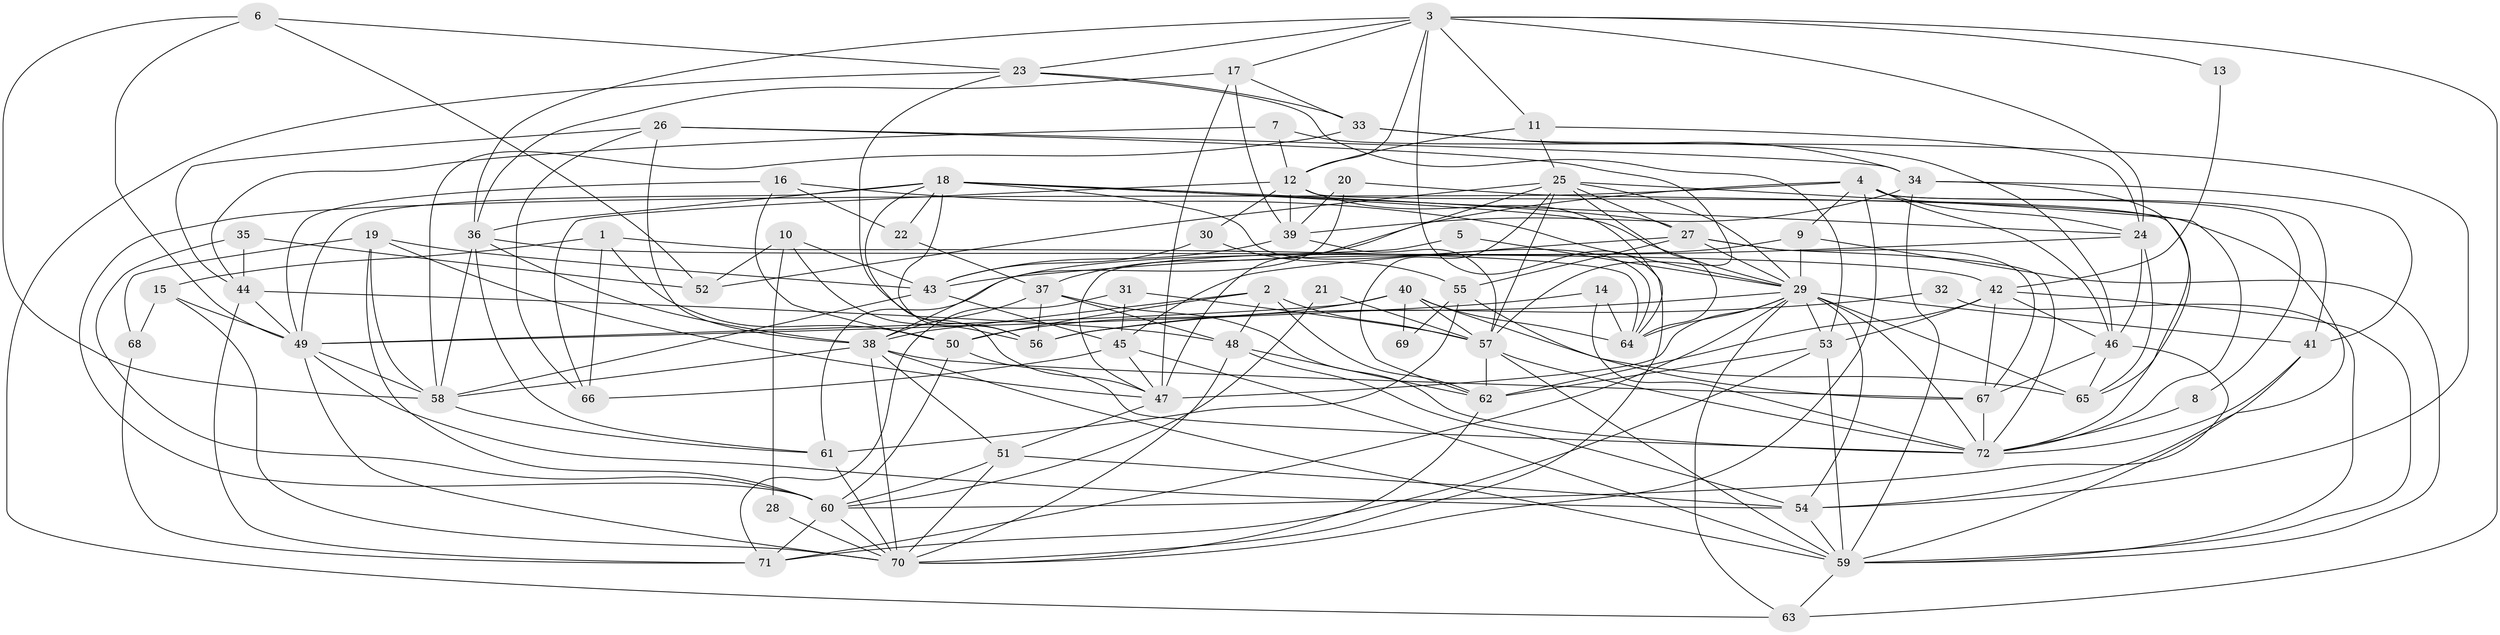 // original degree distribution, {7: 0.013986013986013986, 4: 0.24475524475524477, 2: 0.13286713286713286, 3: 0.2937062937062937, 5: 0.16783216783216784, 6: 0.1258741258741259, 8: 0.013986013986013986, 10: 0.006993006993006993}
// Generated by graph-tools (version 1.1) at 2025/50/03/09/25 03:50:04]
// undirected, 72 vertices, 208 edges
graph export_dot {
graph [start="1"]
  node [color=gray90,style=filled];
  1;
  2;
  3;
  4;
  5;
  6;
  7;
  8;
  9;
  10;
  11;
  12;
  13;
  14;
  15;
  16;
  17;
  18;
  19;
  20;
  21;
  22;
  23;
  24;
  25;
  26;
  27;
  28;
  29;
  30;
  31;
  32;
  33;
  34;
  35;
  36;
  37;
  38;
  39;
  40;
  41;
  42;
  43;
  44;
  45;
  46;
  47;
  48;
  49;
  50;
  51;
  52;
  53;
  54;
  55;
  56;
  57;
  58;
  59;
  60;
  61;
  62;
  63;
  64;
  65;
  66;
  67;
  68;
  69;
  70;
  71;
  72;
  1 -- 15 [weight=1.0];
  1 -- 50 [weight=1.0];
  1 -- 64 [weight=1.0];
  1 -- 66 [weight=1.0];
  2 -- 38 [weight=1.0];
  2 -- 48 [weight=1.0];
  2 -- 50 [weight=1.0];
  2 -- 57 [weight=1.0];
  2 -- 62 [weight=1.0];
  3 -- 11 [weight=1.0];
  3 -- 12 [weight=1.0];
  3 -- 13 [weight=1.0];
  3 -- 17 [weight=1.0];
  3 -- 23 [weight=1.0];
  3 -- 24 [weight=1.0];
  3 -- 36 [weight=1.0];
  3 -- 63 [weight=1.0];
  3 -- 64 [weight=1.0];
  4 -- 8 [weight=1.0];
  4 -- 9 [weight=1.0];
  4 -- 24 [weight=1.0];
  4 -- 37 [weight=1.0];
  4 -- 41 [weight=1.0];
  4 -- 46 [weight=1.0];
  4 -- 60 [weight=1.0];
  4 -- 70 [weight=1.0];
  5 -- 29 [weight=1.0];
  5 -- 47 [weight=1.0];
  6 -- 23 [weight=1.0];
  6 -- 49 [weight=1.0];
  6 -- 52 [weight=1.0];
  6 -- 58 [weight=1.0];
  7 -- 12 [weight=1.0];
  7 -- 44 [weight=1.0];
  7 -- 54 [weight=1.0];
  8 -- 72 [weight=1.0];
  9 -- 29 [weight=1.0];
  9 -- 59 [weight=1.0];
  9 -- 61 [weight=1.0];
  10 -- 28 [weight=1.0];
  10 -- 43 [weight=1.0];
  10 -- 52 [weight=1.0];
  10 -- 56 [weight=1.0];
  11 -- 12 [weight=1.0];
  11 -- 24 [weight=1.0];
  11 -- 25 [weight=1.0];
  12 -- 30 [weight=1.0];
  12 -- 39 [weight=1.0];
  12 -- 66 [weight=1.0];
  12 -- 70 [weight=1.0];
  12 -- 72 [weight=1.0];
  13 -- 42 [weight=1.0];
  14 -- 49 [weight=1.0];
  14 -- 64 [weight=1.0];
  14 -- 72 [weight=1.0];
  15 -- 49 [weight=1.0];
  15 -- 68 [weight=2.0];
  15 -- 70 [weight=1.0];
  16 -- 22 [weight=1.0];
  16 -- 29 [weight=1.0];
  16 -- 49 [weight=1.0];
  16 -- 50 [weight=1.0];
  17 -- 33 [weight=1.0];
  17 -- 36 [weight=1.0];
  17 -- 39 [weight=1.0];
  17 -- 47 [weight=1.0];
  18 -- 22 [weight=1.0];
  18 -- 24 [weight=1.0];
  18 -- 27 [weight=1.0];
  18 -- 29 [weight=1.0];
  18 -- 36 [weight=1.0];
  18 -- 47 [weight=1.0];
  18 -- 49 [weight=1.0];
  18 -- 56 [weight=1.0];
  18 -- 64 [weight=1.0];
  19 -- 43 [weight=1.0];
  19 -- 47 [weight=1.0];
  19 -- 58 [weight=1.0];
  19 -- 60 [weight=1.0];
  19 -- 68 [weight=1.0];
  20 -- 38 [weight=1.0];
  20 -- 39 [weight=1.0];
  20 -- 54 [weight=1.0];
  21 -- 57 [weight=1.0];
  21 -- 60 [weight=1.0];
  22 -- 37 [weight=1.0];
  23 -- 33 [weight=1.0];
  23 -- 53 [weight=1.0];
  23 -- 56 [weight=1.0];
  23 -- 63 [weight=1.0];
  24 -- 43 [weight=1.0];
  24 -- 46 [weight=1.0];
  24 -- 65 [weight=1.0];
  25 -- 27 [weight=1.0];
  25 -- 29 [weight=1.0];
  25 -- 47 [weight=1.0];
  25 -- 52 [weight=1.0];
  25 -- 57 [weight=1.0];
  25 -- 62 [weight=1.0];
  25 -- 64 [weight=1.0];
  25 -- 72 [weight=1.0];
  26 -- 34 [weight=1.0];
  26 -- 38 [weight=1.0];
  26 -- 44 [weight=1.0];
  26 -- 57 [weight=1.0];
  26 -- 66 [weight=1.0];
  27 -- 29 [weight=1.0];
  27 -- 45 [weight=1.0];
  27 -- 55 [weight=1.0];
  27 -- 67 [weight=1.0];
  27 -- 72 [weight=1.0];
  28 -- 70 [weight=1.0];
  29 -- 41 [weight=1.0];
  29 -- 47 [weight=1.0];
  29 -- 53 [weight=1.0];
  29 -- 54 [weight=1.0];
  29 -- 56 [weight=1.0];
  29 -- 63 [weight=1.0];
  29 -- 64 [weight=1.0];
  29 -- 65 [weight=1.0];
  29 -- 71 [weight=1.0];
  29 -- 72 [weight=1.0];
  30 -- 43 [weight=1.0];
  30 -- 55 [weight=1.0];
  31 -- 45 [weight=1.0];
  31 -- 57 [weight=1.0];
  31 -- 71 [weight=1.0];
  32 -- 56 [weight=1.0];
  32 -- 59 [weight=1.0];
  33 -- 34 [weight=1.0];
  33 -- 46 [weight=1.0];
  33 -- 58 [weight=1.0];
  34 -- 39 [weight=1.0];
  34 -- 41 [weight=1.0];
  34 -- 59 [weight=1.0];
  34 -- 65 [weight=1.0];
  35 -- 44 [weight=1.0];
  35 -- 52 [weight=1.0];
  35 -- 60 [weight=1.0];
  36 -- 38 [weight=1.0];
  36 -- 42 [weight=1.0];
  36 -- 58 [weight=1.0];
  36 -- 61 [weight=1.0];
  37 -- 38 [weight=1.0];
  37 -- 48 [weight=1.0];
  37 -- 56 [weight=1.0];
  37 -- 72 [weight=1.0];
  38 -- 51 [weight=1.0];
  38 -- 58 [weight=1.0];
  38 -- 59 [weight=1.0];
  38 -- 67 [weight=1.0];
  38 -- 70 [weight=1.0];
  39 -- 43 [weight=1.0];
  39 -- 57 [weight=1.0];
  40 -- 49 [weight=1.0];
  40 -- 50 [weight=1.0];
  40 -- 57 [weight=1.0];
  40 -- 64 [weight=1.0];
  40 -- 65 [weight=1.0];
  40 -- 69 [weight=1.0];
  41 -- 59 [weight=1.0];
  41 -- 72 [weight=1.0];
  42 -- 46 [weight=1.0];
  42 -- 53 [weight=1.0];
  42 -- 59 [weight=1.0];
  42 -- 62 [weight=1.0];
  42 -- 67 [weight=1.0];
  43 -- 45 [weight=1.0];
  43 -- 58 [weight=1.0];
  44 -- 48 [weight=1.0];
  44 -- 49 [weight=1.0];
  44 -- 71 [weight=1.0];
  45 -- 47 [weight=1.0];
  45 -- 59 [weight=1.0];
  45 -- 66 [weight=1.0];
  46 -- 60 [weight=1.0];
  46 -- 65 [weight=1.0];
  46 -- 67 [weight=1.0];
  47 -- 51 [weight=1.0];
  48 -- 54 [weight=1.0];
  48 -- 62 [weight=1.0];
  48 -- 70 [weight=1.0];
  49 -- 54 [weight=1.0];
  49 -- 58 [weight=1.0];
  49 -- 70 [weight=1.0];
  50 -- 60 [weight=1.0];
  50 -- 72 [weight=1.0];
  51 -- 54 [weight=1.0];
  51 -- 60 [weight=1.0];
  51 -- 70 [weight=1.0];
  53 -- 59 [weight=1.0];
  53 -- 62 [weight=1.0];
  53 -- 71 [weight=1.0];
  54 -- 59 [weight=1.0];
  55 -- 61 [weight=1.0];
  55 -- 67 [weight=1.0];
  55 -- 69 [weight=1.0];
  57 -- 59 [weight=1.0];
  57 -- 62 [weight=1.0];
  57 -- 72 [weight=1.0];
  58 -- 61 [weight=1.0];
  59 -- 63 [weight=1.0];
  60 -- 70 [weight=1.0];
  60 -- 71 [weight=1.0];
  61 -- 70 [weight=1.0];
  62 -- 70 [weight=1.0];
  67 -- 72 [weight=1.0];
  68 -- 71 [weight=1.0];
}
